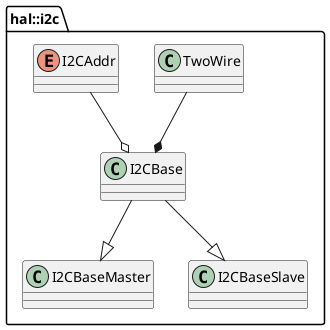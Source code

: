 @startuml I2C

namespace hal::i2c {
    class TwoWire
    class I2CBase{

    }

    class I2CBaseMaster{

    }

    class I2CBaseSlave{

    }

    enum I2CAddr

    I2CAddr --o I2CBase
    I2CBase --|> I2CBaseSlave
    I2CBase --|> I2CBaseMaster
    TwoWire --* I2CBase
}

@enduml